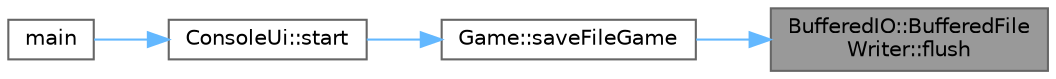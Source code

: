 digraph "BufferedIO::BufferedFileWriter::flush"
{
 // LATEX_PDF_SIZE
  bgcolor="transparent";
  edge [fontname=Helvetica,fontsize=10,labelfontname=Helvetica,labelfontsize=10];
  node [fontname=Helvetica,fontsize=10,shape=box,height=0.2,width=0.4];
  rankdir="RL";
  Node1 [id="Node000001",label="BufferedIO::BufferedFile\lWriter::flush",height=0.2,width=0.4,color="gray40", fillcolor="grey60", style="filled", fontcolor="black",tooltip="Flushes the internal buffer to the file."];
  Node1 -> Node2 [id="edge1_Node000001_Node000002",dir="back",color="steelblue1",style="solid",tooltip=" "];
  Node2 [id="Node000002",label="Game::saveFileGame",height=0.2,width=0.4,color="grey40", fillcolor="white", style="filled",URL="$dd/d1f/class_game.html#abaf2b72dad0473dca749dd7dc4e3ea51",tooltip=" "];
  Node2 -> Node3 [id="edge2_Node000002_Node000003",dir="back",color="steelblue1",style="solid",tooltip=" "];
  Node3 [id="Node000003",label="ConsoleUi::start",height=0.2,width=0.4,color="grey40", fillcolor="white", style="filled",URL="$d2/d24/class_console_ui.html#ad9dc4d58997a5d13824c1883f12a5b68",tooltip="Starts the user interface loop (input and render cycle)."];
  Node3 -> Node4 [id="edge3_Node000003_Node000004",dir="back",color="steelblue1",style="solid",tooltip=" "];
  Node4 [id="Node000004",label="main",height=0.2,width=0.4,color="grey40", fillcolor="white", style="filled",URL="$df/d0a/main_8cpp.html#ae66f6b31b5ad750f1fe042a706a4e3d4",tooltip=" "];
}
